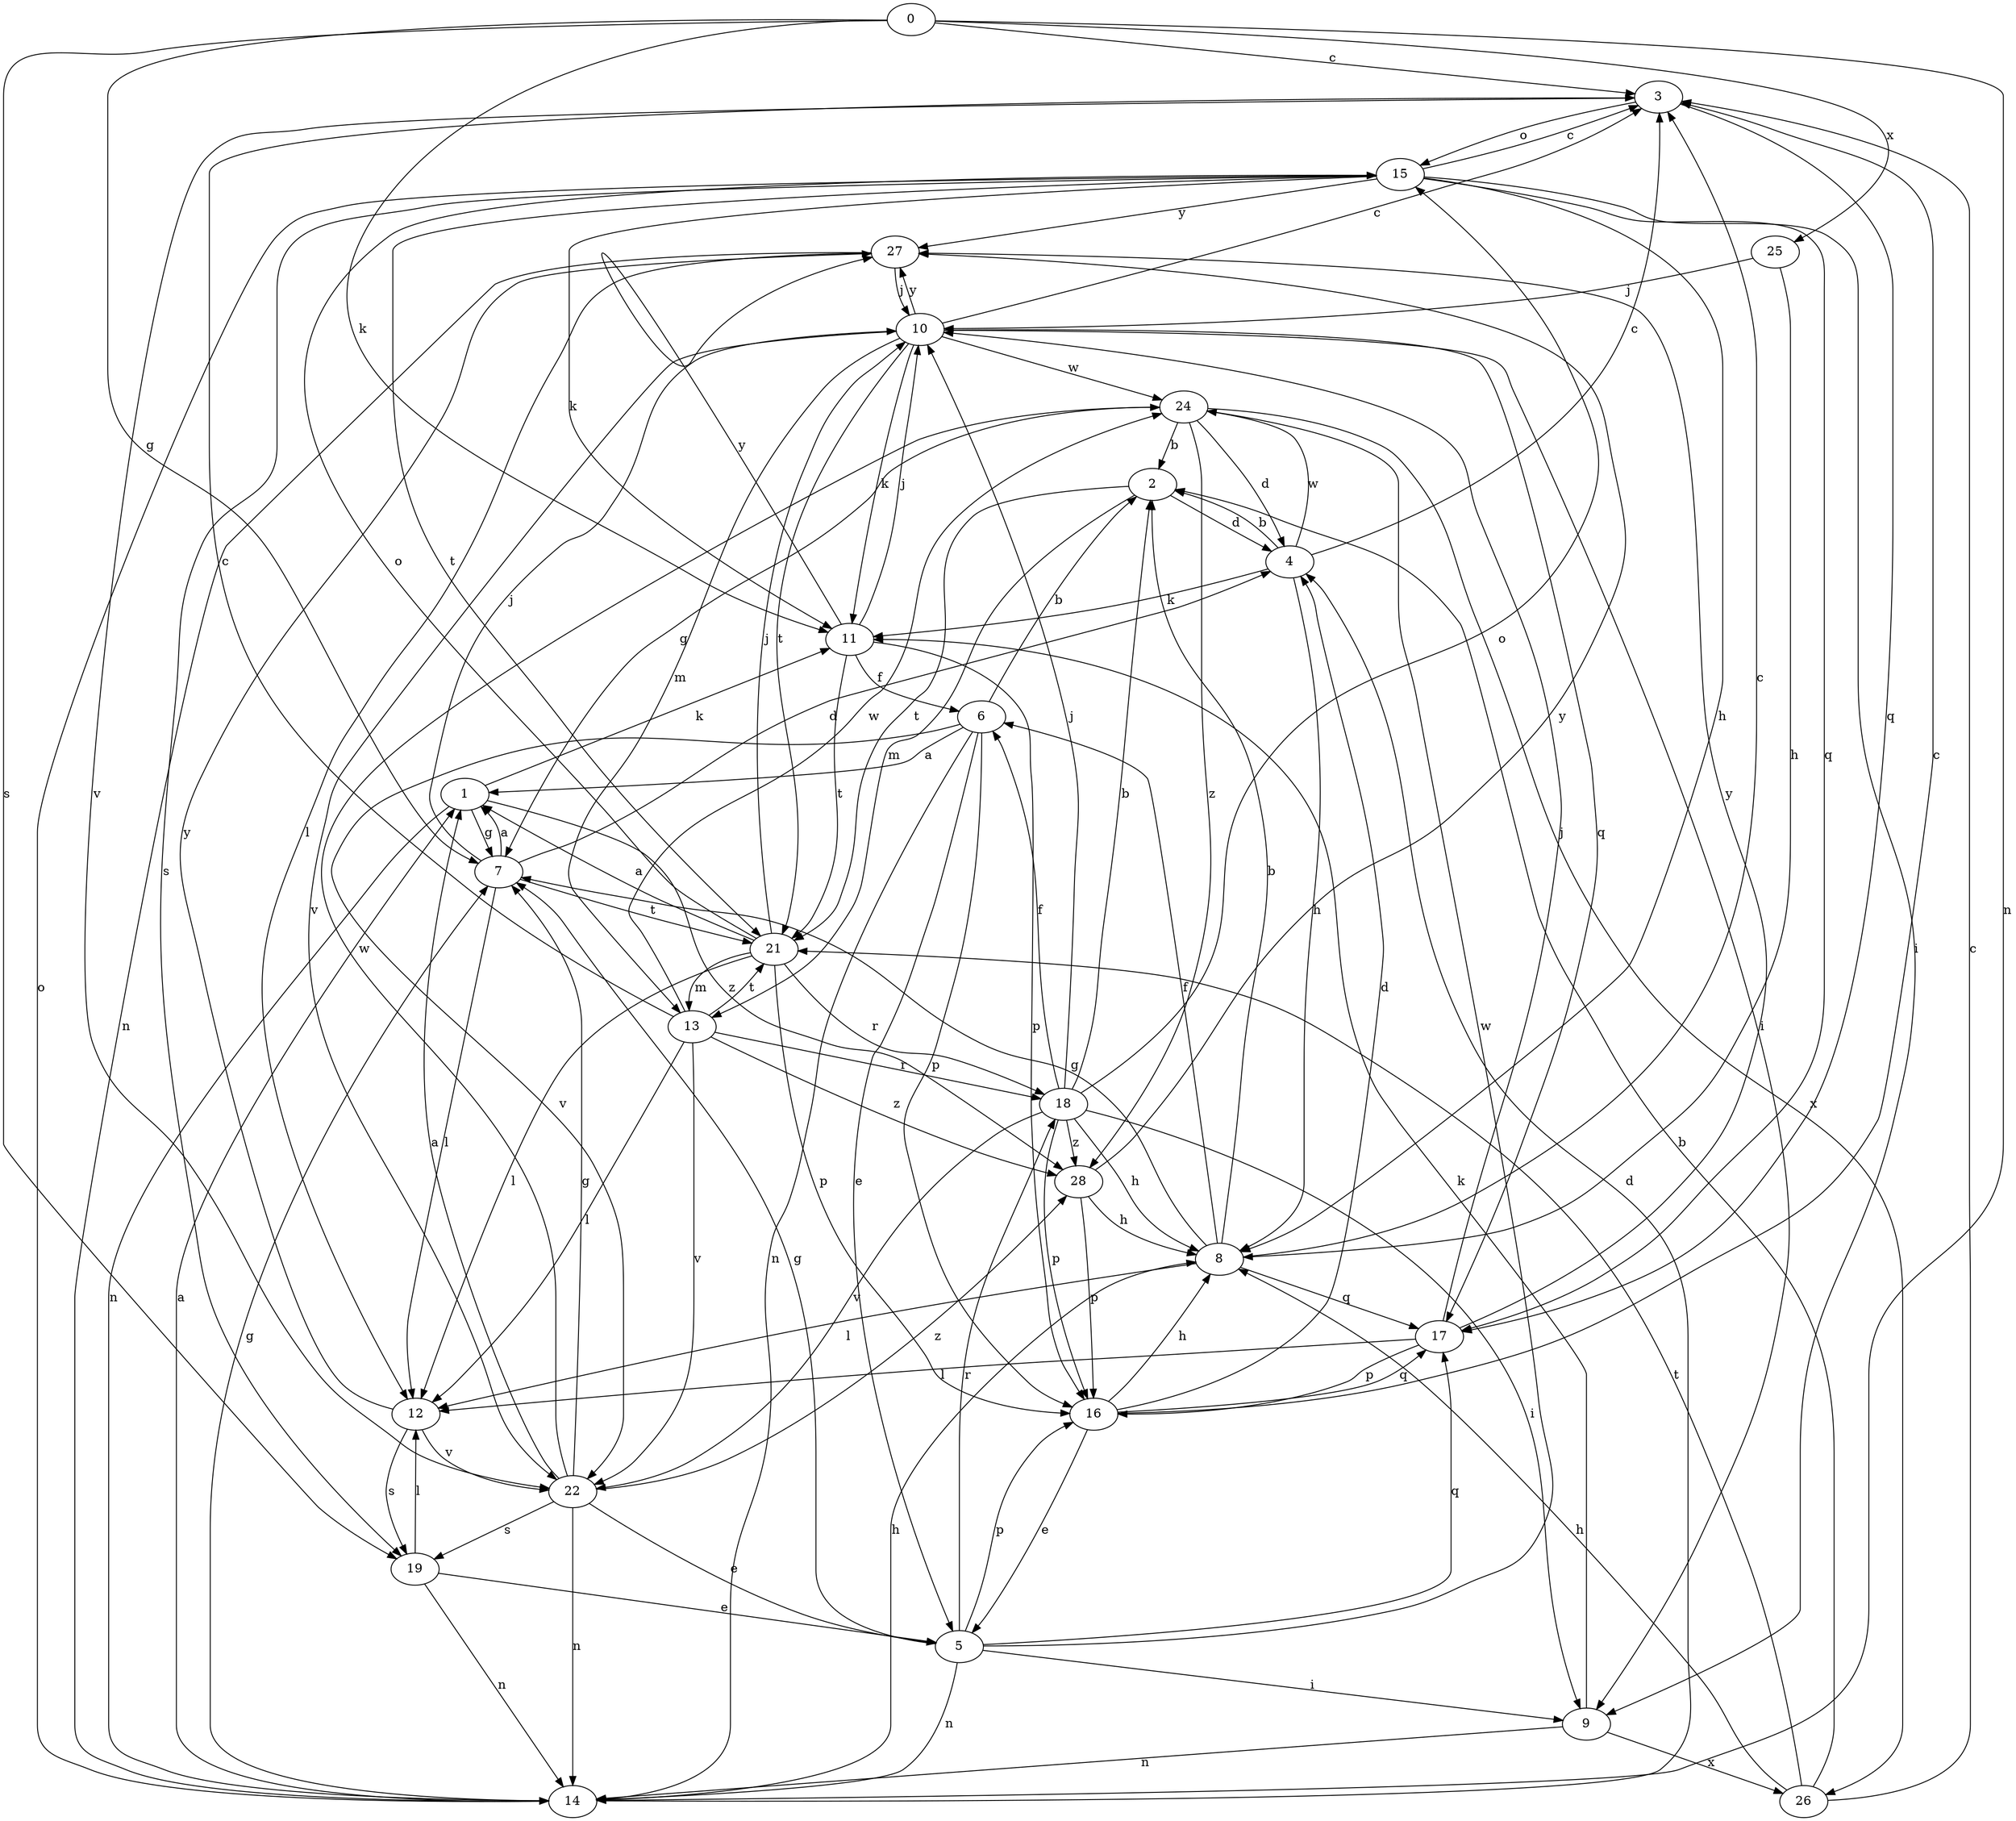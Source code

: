 strict digraph  {
0;
1;
2;
3;
4;
5;
6;
7;
8;
9;
10;
11;
12;
13;
14;
15;
16;
17;
18;
19;
21;
22;
24;
25;
26;
27;
28;
0 -> 3  [label=c];
0 -> 7  [label=g];
0 -> 11  [label=k];
0 -> 14  [label=n];
0 -> 19  [label=s];
0 -> 25  [label=x];
1 -> 7  [label=g];
1 -> 11  [label=k];
1 -> 14  [label=n];
1 -> 28  [label=z];
2 -> 4  [label=d];
2 -> 13  [label=m];
2 -> 21  [label=t];
3 -> 15  [label=o];
3 -> 17  [label=q];
3 -> 22  [label=v];
4 -> 2  [label=b];
4 -> 3  [label=c];
4 -> 8  [label=h];
4 -> 11  [label=k];
4 -> 24  [label=w];
5 -> 7  [label=g];
5 -> 9  [label=i];
5 -> 14  [label=n];
5 -> 16  [label=p];
5 -> 17  [label=q];
5 -> 18  [label=r];
5 -> 24  [label=w];
6 -> 1  [label=a];
6 -> 2  [label=b];
6 -> 5  [label=e];
6 -> 14  [label=n];
6 -> 16  [label=p];
6 -> 22  [label=v];
7 -> 1  [label=a];
7 -> 4  [label=d];
7 -> 10  [label=j];
7 -> 12  [label=l];
7 -> 21  [label=t];
8 -> 2  [label=b];
8 -> 3  [label=c];
8 -> 6  [label=f];
8 -> 7  [label=g];
8 -> 12  [label=l];
8 -> 17  [label=q];
9 -> 11  [label=k];
9 -> 14  [label=n];
9 -> 26  [label=x];
10 -> 3  [label=c];
10 -> 9  [label=i];
10 -> 11  [label=k];
10 -> 13  [label=m];
10 -> 17  [label=q];
10 -> 21  [label=t];
10 -> 22  [label=v];
10 -> 24  [label=w];
10 -> 27  [label=y];
11 -> 6  [label=f];
11 -> 10  [label=j];
11 -> 16  [label=p];
11 -> 21  [label=t];
11 -> 27  [label=y];
12 -> 19  [label=s];
12 -> 22  [label=v];
12 -> 27  [label=y];
13 -> 3  [label=c];
13 -> 12  [label=l];
13 -> 18  [label=r];
13 -> 21  [label=t];
13 -> 22  [label=v];
13 -> 24  [label=w];
13 -> 28  [label=z];
14 -> 1  [label=a];
14 -> 4  [label=d];
14 -> 7  [label=g];
14 -> 8  [label=h];
14 -> 15  [label=o];
15 -> 3  [label=c];
15 -> 8  [label=h];
15 -> 9  [label=i];
15 -> 11  [label=k];
15 -> 17  [label=q];
15 -> 19  [label=s];
15 -> 21  [label=t];
15 -> 27  [label=y];
16 -> 3  [label=c];
16 -> 4  [label=d];
16 -> 5  [label=e];
16 -> 8  [label=h];
16 -> 17  [label=q];
17 -> 10  [label=j];
17 -> 12  [label=l];
17 -> 16  [label=p];
17 -> 27  [label=y];
18 -> 2  [label=b];
18 -> 6  [label=f];
18 -> 8  [label=h];
18 -> 9  [label=i];
18 -> 10  [label=j];
18 -> 15  [label=o];
18 -> 16  [label=p];
18 -> 22  [label=v];
18 -> 28  [label=z];
19 -> 5  [label=e];
19 -> 12  [label=l];
19 -> 14  [label=n];
21 -> 1  [label=a];
21 -> 10  [label=j];
21 -> 12  [label=l];
21 -> 13  [label=m];
21 -> 15  [label=o];
21 -> 16  [label=p];
21 -> 18  [label=r];
22 -> 1  [label=a];
22 -> 5  [label=e];
22 -> 7  [label=g];
22 -> 14  [label=n];
22 -> 19  [label=s];
22 -> 24  [label=w];
22 -> 28  [label=z];
24 -> 2  [label=b];
24 -> 4  [label=d];
24 -> 7  [label=g];
24 -> 26  [label=x];
24 -> 28  [label=z];
25 -> 8  [label=h];
25 -> 10  [label=j];
26 -> 2  [label=b];
26 -> 3  [label=c];
26 -> 8  [label=h];
26 -> 21  [label=t];
27 -> 10  [label=j];
27 -> 12  [label=l];
27 -> 14  [label=n];
28 -> 8  [label=h];
28 -> 16  [label=p];
28 -> 27  [label=y];
}
